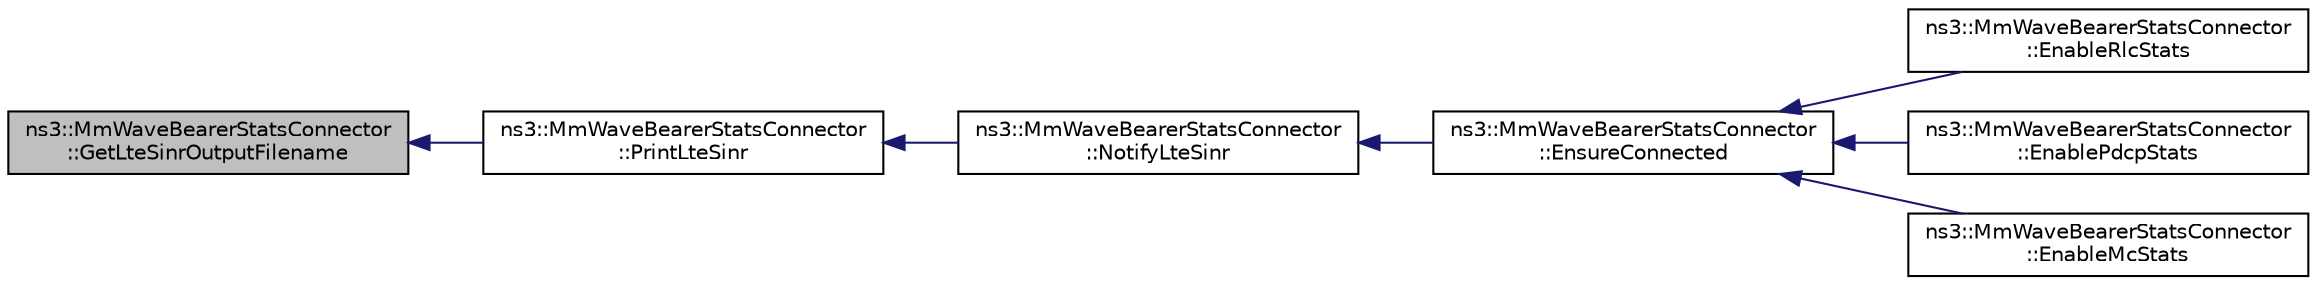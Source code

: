 digraph "ns3::MmWaveBearerStatsConnector::GetLteSinrOutputFilename"
{
  edge [fontname="Helvetica",fontsize="10",labelfontname="Helvetica",labelfontsize="10"];
  node [fontname="Helvetica",fontsize="10",shape=record];
  rankdir="LR";
  Node1 [label="ns3::MmWaveBearerStatsConnector\l::GetLteSinrOutputFilename",height=0.2,width=0.4,color="black", fillcolor="grey75", style="filled", fontcolor="black"];
  Node1 -> Node2 [dir="back",color="midnightblue",fontsize="10",style="solid"];
  Node2 [label="ns3::MmWaveBearerStatsConnector\l::PrintLteSinr",height=0.2,width=0.4,color="black", fillcolor="white", style="filled",URL="$d7/d9f/classns3_1_1MmWaveBearerStatsConnector.html#a648644c071e115ce4950a9c735d2adcb"];
  Node2 -> Node3 [dir="back",color="midnightblue",fontsize="10",style="solid"];
  Node3 [label="ns3::MmWaveBearerStatsConnector\l::NotifyLteSinr",height=0.2,width=0.4,color="black", fillcolor="white", style="filled",URL="$d7/d9f/classns3_1_1MmWaveBearerStatsConnector.html#a723f7b49276a0af43402ff9b55399412"];
  Node3 -> Node4 [dir="back",color="midnightblue",fontsize="10",style="solid"];
  Node4 [label="ns3::MmWaveBearerStatsConnector\l::EnsureConnected",height=0.2,width=0.4,color="black", fillcolor="white", style="filled",URL="$d7/d9f/classns3_1_1MmWaveBearerStatsConnector.html#ad020f15189eea1cb6a84555c452d21fd"];
  Node4 -> Node5 [dir="back",color="midnightblue",fontsize="10",style="solid"];
  Node5 [label="ns3::MmWaveBearerStatsConnector\l::EnableRlcStats",height=0.2,width=0.4,color="black", fillcolor="white", style="filled",URL="$d7/d9f/classns3_1_1MmWaveBearerStatsConnector.html#a2f5728fc0218f779fe5802e931fb97f3"];
  Node4 -> Node6 [dir="back",color="midnightblue",fontsize="10",style="solid"];
  Node6 [label="ns3::MmWaveBearerStatsConnector\l::EnablePdcpStats",height=0.2,width=0.4,color="black", fillcolor="white", style="filled",URL="$d7/d9f/classns3_1_1MmWaveBearerStatsConnector.html#a3ec51213db090a61e74609a2bc2653f1"];
  Node4 -> Node7 [dir="back",color="midnightblue",fontsize="10",style="solid"];
  Node7 [label="ns3::MmWaveBearerStatsConnector\l::EnableMcStats",height=0.2,width=0.4,color="black", fillcolor="white", style="filled",URL="$d7/d9f/classns3_1_1MmWaveBearerStatsConnector.html#a2b556a8fbded9ce4a117a5757c124b18"];
}
